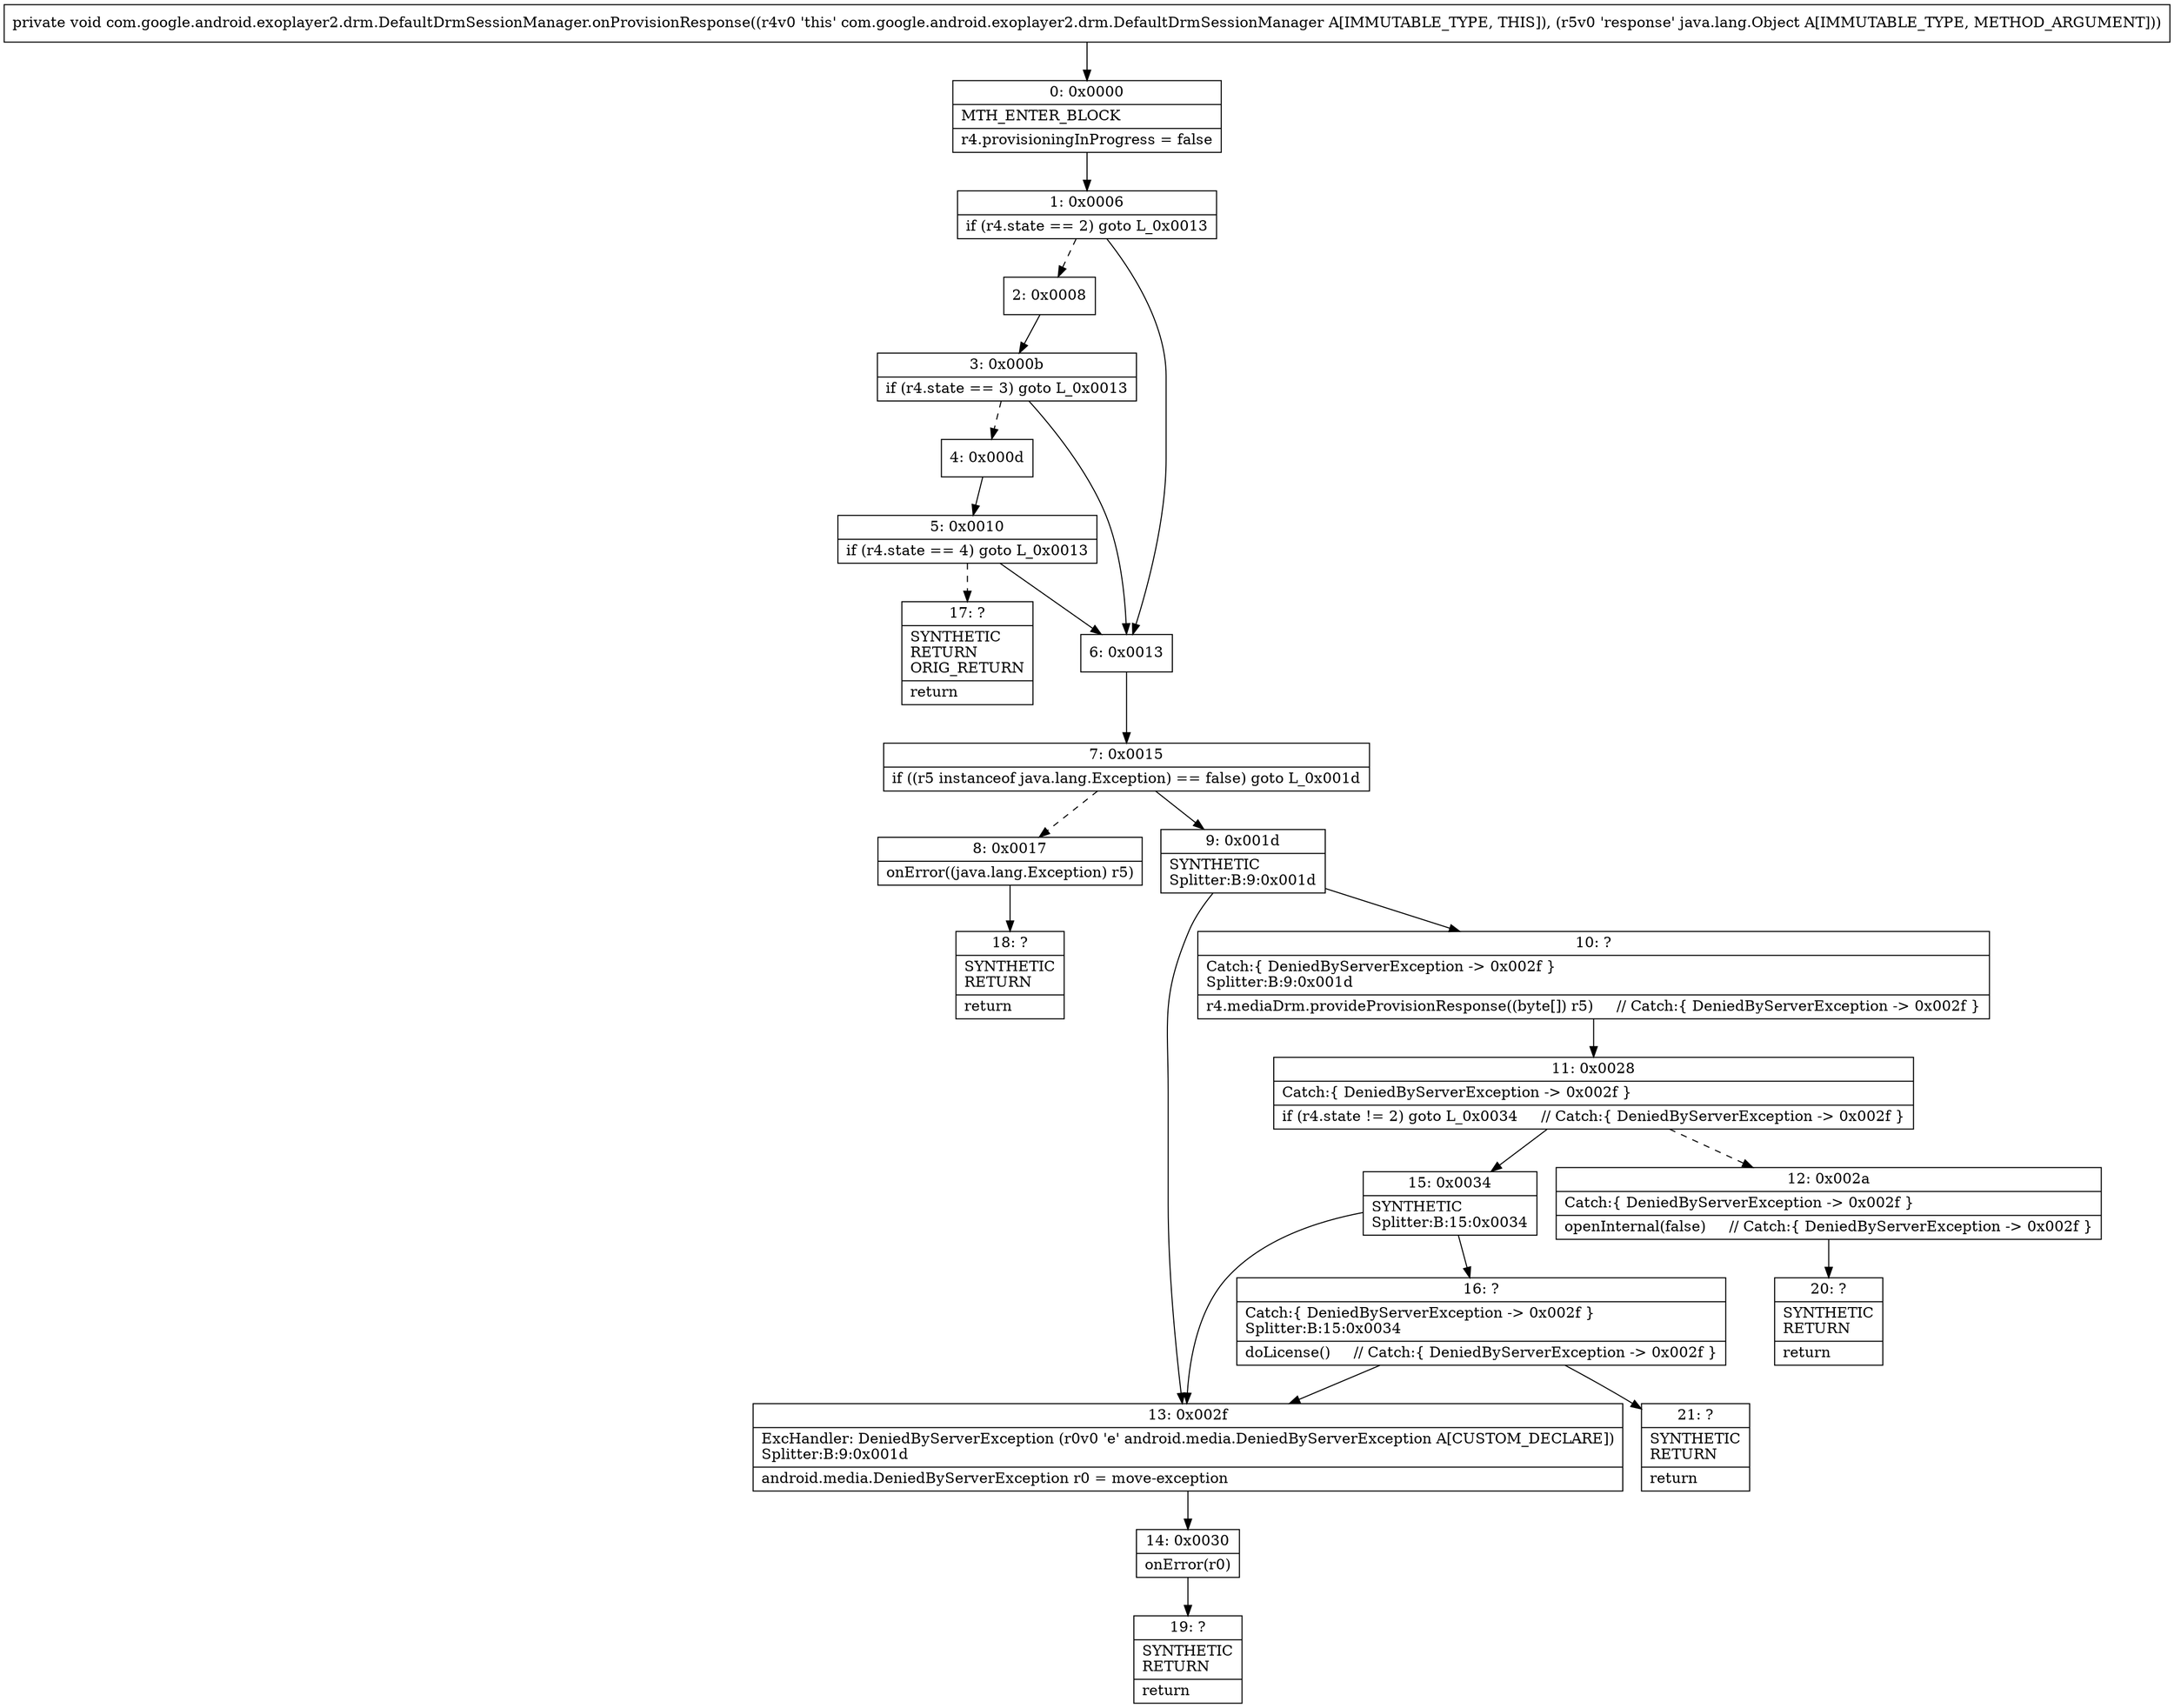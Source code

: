 digraph "CFG forcom.google.android.exoplayer2.drm.DefaultDrmSessionManager.onProvisionResponse(Ljava\/lang\/Object;)V" {
Node_0 [shape=record,label="{0\:\ 0x0000|MTH_ENTER_BLOCK\l|r4.provisioningInProgress = false\l}"];
Node_1 [shape=record,label="{1\:\ 0x0006|if (r4.state == 2) goto L_0x0013\l}"];
Node_2 [shape=record,label="{2\:\ 0x0008}"];
Node_3 [shape=record,label="{3\:\ 0x000b|if (r4.state == 3) goto L_0x0013\l}"];
Node_4 [shape=record,label="{4\:\ 0x000d}"];
Node_5 [shape=record,label="{5\:\ 0x0010|if (r4.state == 4) goto L_0x0013\l}"];
Node_6 [shape=record,label="{6\:\ 0x0013}"];
Node_7 [shape=record,label="{7\:\ 0x0015|if ((r5 instanceof java.lang.Exception) == false) goto L_0x001d\l}"];
Node_8 [shape=record,label="{8\:\ 0x0017|onError((java.lang.Exception) r5)\l}"];
Node_9 [shape=record,label="{9\:\ 0x001d|SYNTHETIC\lSplitter:B:9:0x001d\l}"];
Node_10 [shape=record,label="{10\:\ ?|Catch:\{ DeniedByServerException \-\> 0x002f \}\lSplitter:B:9:0x001d\l|r4.mediaDrm.provideProvisionResponse((byte[]) r5)     \/\/ Catch:\{ DeniedByServerException \-\> 0x002f \}\l}"];
Node_11 [shape=record,label="{11\:\ 0x0028|Catch:\{ DeniedByServerException \-\> 0x002f \}\l|if (r4.state != 2) goto L_0x0034     \/\/ Catch:\{ DeniedByServerException \-\> 0x002f \}\l}"];
Node_12 [shape=record,label="{12\:\ 0x002a|Catch:\{ DeniedByServerException \-\> 0x002f \}\l|openInternal(false)     \/\/ Catch:\{ DeniedByServerException \-\> 0x002f \}\l}"];
Node_13 [shape=record,label="{13\:\ 0x002f|ExcHandler: DeniedByServerException (r0v0 'e' android.media.DeniedByServerException A[CUSTOM_DECLARE])\lSplitter:B:9:0x001d\l|android.media.DeniedByServerException r0 = move\-exception\l}"];
Node_14 [shape=record,label="{14\:\ 0x0030|onError(r0)\l}"];
Node_15 [shape=record,label="{15\:\ 0x0034|SYNTHETIC\lSplitter:B:15:0x0034\l}"];
Node_16 [shape=record,label="{16\:\ ?|Catch:\{ DeniedByServerException \-\> 0x002f \}\lSplitter:B:15:0x0034\l|doLicense()     \/\/ Catch:\{ DeniedByServerException \-\> 0x002f \}\l}"];
Node_17 [shape=record,label="{17\:\ ?|SYNTHETIC\lRETURN\lORIG_RETURN\l|return\l}"];
Node_18 [shape=record,label="{18\:\ ?|SYNTHETIC\lRETURN\l|return\l}"];
Node_19 [shape=record,label="{19\:\ ?|SYNTHETIC\lRETURN\l|return\l}"];
Node_20 [shape=record,label="{20\:\ ?|SYNTHETIC\lRETURN\l|return\l}"];
Node_21 [shape=record,label="{21\:\ ?|SYNTHETIC\lRETURN\l|return\l}"];
MethodNode[shape=record,label="{private void com.google.android.exoplayer2.drm.DefaultDrmSessionManager.onProvisionResponse((r4v0 'this' com.google.android.exoplayer2.drm.DefaultDrmSessionManager A[IMMUTABLE_TYPE, THIS]), (r5v0 'response' java.lang.Object A[IMMUTABLE_TYPE, METHOD_ARGUMENT])) }"];
MethodNode -> Node_0;
Node_0 -> Node_1;
Node_1 -> Node_2[style=dashed];
Node_1 -> Node_6;
Node_2 -> Node_3;
Node_3 -> Node_4[style=dashed];
Node_3 -> Node_6;
Node_4 -> Node_5;
Node_5 -> Node_6;
Node_5 -> Node_17[style=dashed];
Node_6 -> Node_7;
Node_7 -> Node_8[style=dashed];
Node_7 -> Node_9;
Node_8 -> Node_18;
Node_9 -> Node_10;
Node_9 -> Node_13;
Node_10 -> Node_11;
Node_11 -> Node_12[style=dashed];
Node_11 -> Node_15;
Node_12 -> Node_20;
Node_13 -> Node_14;
Node_14 -> Node_19;
Node_15 -> Node_16;
Node_15 -> Node_13;
Node_16 -> Node_13;
Node_16 -> Node_21;
}

